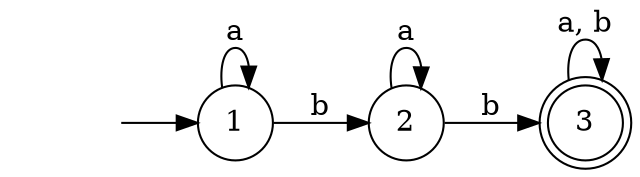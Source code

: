 digraph {
  rankdir=LR;
  node [shape = none, label=""]; 0;
  node [shape = circle, label="1"]; 1;
  node [shape = circle, label="2"]; 2;
  node [shape = doublecircle, label="3"]; 3;
  0 -> 1 [label = ""];
  1 -> 2 [label = "b"];
  2 -> 3 [label = "b"];
  1 -> 1 [label = "a"];
  2 -> 2 [label = "a"];
  3 -> 3 [label = "a, b"];
}
